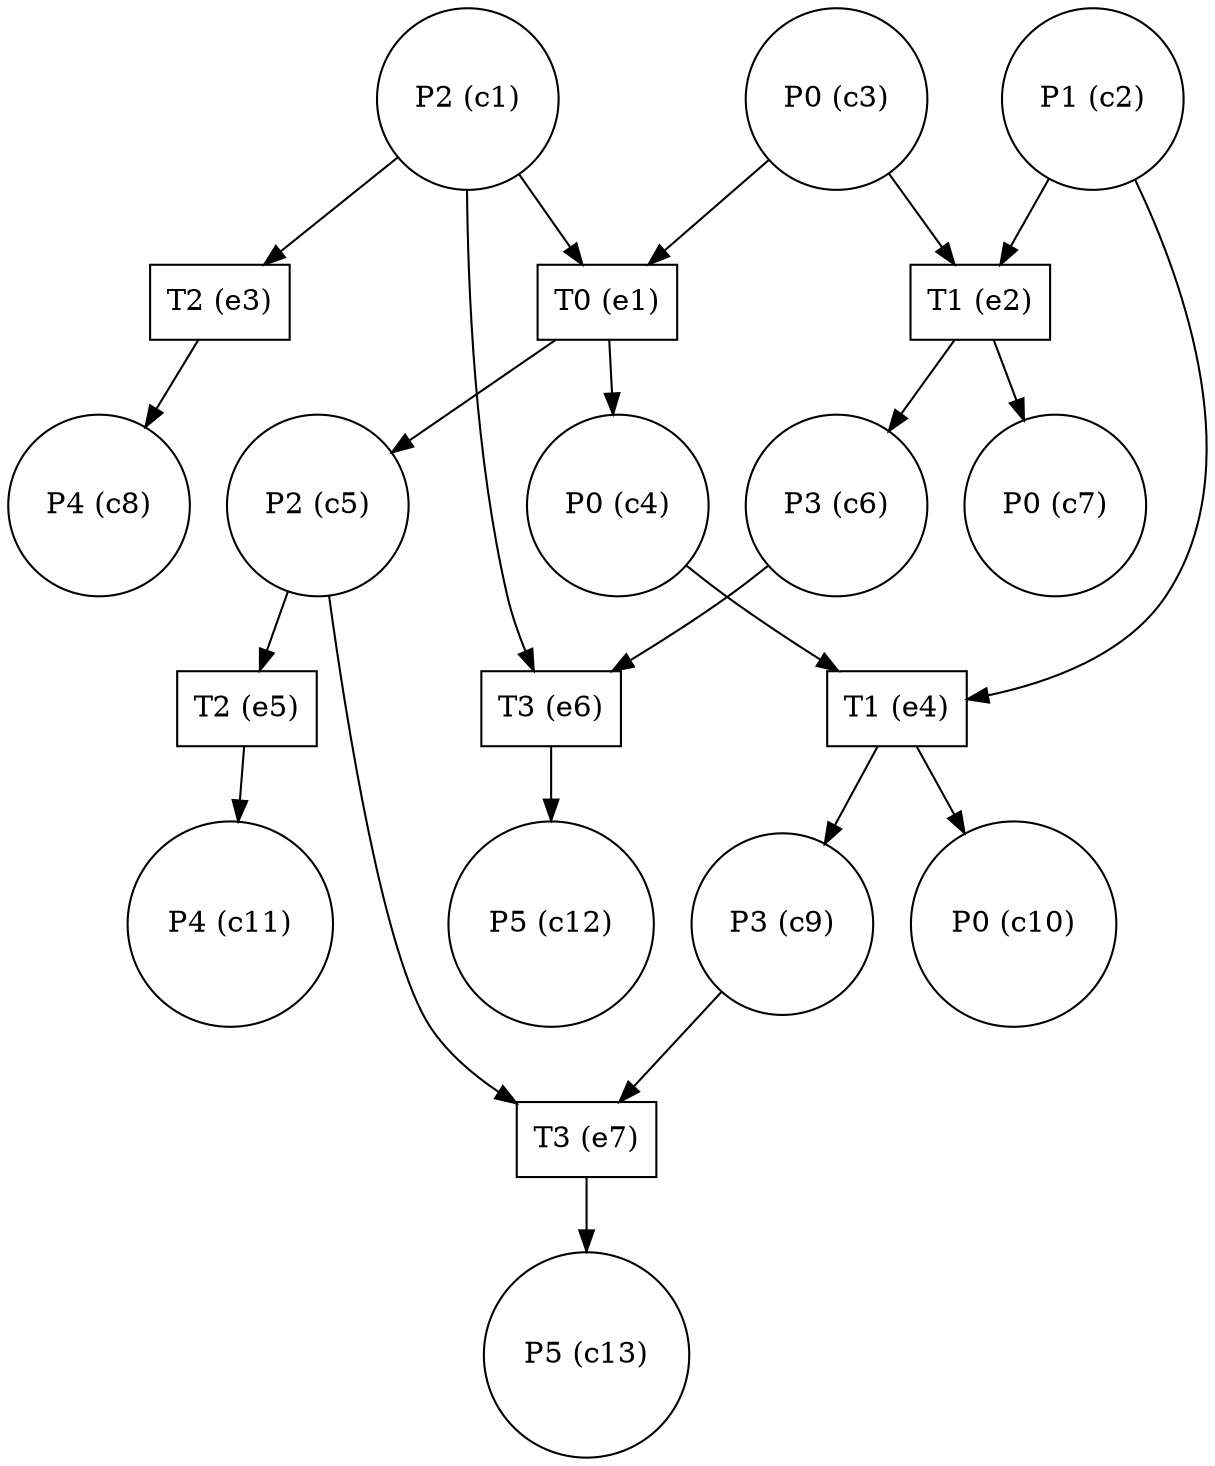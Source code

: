 digraph test {
  c1 -> e6;
  c1 -> e3;
  c1 -> e1;
  c2 -> e4;
  c2 -> e2;
  c3 -> e2;
  c3 -> e1;
  e1 -> c4;
  c4 -> e4;
  e1 -> c5;
  c5 -> e7;
  c5 -> e5;
  e2 -> c6;
  c6 -> e6;
  e2 -> c7;
  e3 -> c8;
  e4 -> c9;
  c9 -> e7;
  e4 -> c10;
  e5 -> c11;
  e6 -> c12;
  e7 -> c13;
  c1 [label="P2 (c1)" shape=circle];
  c2 [label="P1 (c2)" shape=circle];
  c3 [label="P0 (c3)" shape=circle];
  c4 [label="P0 (c4)" shape=circle];
  c5 [label="P2 (c5)" shape=circle];
  c6 [label="P3 (c6)" shape=circle];
  c7 [label="P0 (c7)" shape=circle];
  c8 [label="P4 (c8)" shape=circle];
  c9 [label="P3 (c9)" shape=circle];
  c10 [label="P0 (c10)" shape=circle];
  c11 [label="P4 (c11)" shape=circle];
  c12 [label="P5 (c12)" shape=circle];
  c13 [label="P5 (c13)" shape=circle];
  e1 [label="T0 (e1)" shape=box];
  e2 [label="T1 (e2)" shape=box];
  e3 [label="T2 (e3)" shape=box];
  e4 [label="T1 (e4)" shape=box];
  e5 [label="T2 (e5)" shape=box];
  e6 [label="T3 (e6)" shape=box];
  e7 [label="T3 (e7)" shape=box];
}
